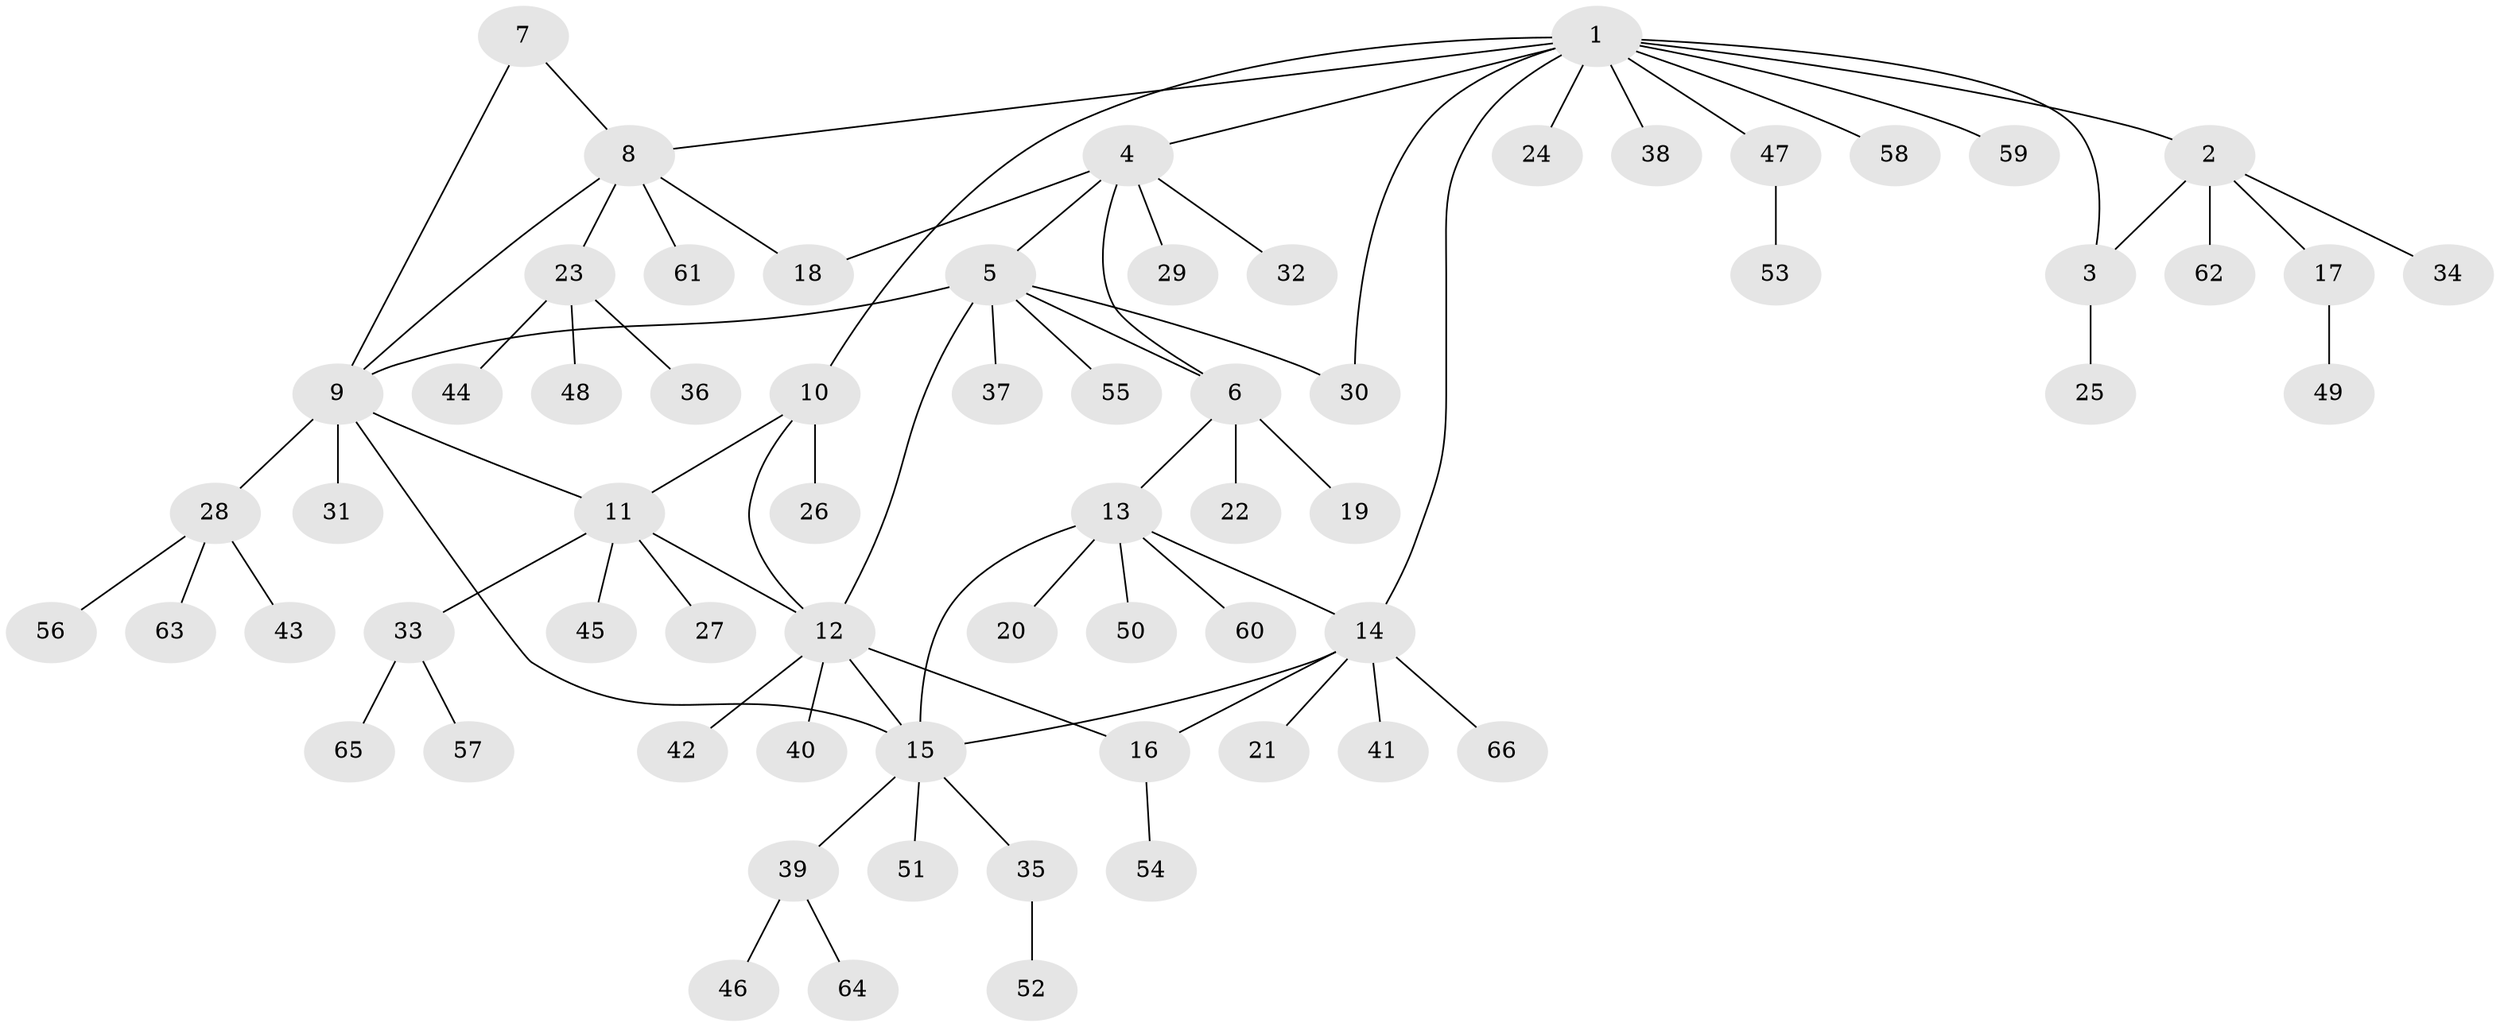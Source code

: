 // coarse degree distribution, {5: 0.06521739130434782, 6: 0.06521739130434782, 8: 0.021739130434782608, 7: 0.021739130434782608, 10: 0.043478260869565216, 2: 0.043478260869565216, 1: 0.7391304347826086}
// Generated by graph-tools (version 1.1) at 2025/58/03/04/25 21:58:20]
// undirected, 66 vertices, 79 edges
graph export_dot {
graph [start="1"]
  node [color=gray90,style=filled];
  1;
  2;
  3;
  4;
  5;
  6;
  7;
  8;
  9;
  10;
  11;
  12;
  13;
  14;
  15;
  16;
  17;
  18;
  19;
  20;
  21;
  22;
  23;
  24;
  25;
  26;
  27;
  28;
  29;
  30;
  31;
  32;
  33;
  34;
  35;
  36;
  37;
  38;
  39;
  40;
  41;
  42;
  43;
  44;
  45;
  46;
  47;
  48;
  49;
  50;
  51;
  52;
  53;
  54;
  55;
  56;
  57;
  58;
  59;
  60;
  61;
  62;
  63;
  64;
  65;
  66;
  1 -- 2;
  1 -- 3;
  1 -- 4;
  1 -- 8;
  1 -- 10;
  1 -- 14;
  1 -- 24;
  1 -- 30;
  1 -- 38;
  1 -- 47;
  1 -- 58;
  1 -- 59;
  2 -- 3;
  2 -- 17;
  2 -- 34;
  2 -- 62;
  3 -- 25;
  4 -- 5;
  4 -- 6;
  4 -- 18;
  4 -- 29;
  4 -- 32;
  5 -- 6;
  5 -- 9;
  5 -- 12;
  5 -- 30;
  5 -- 37;
  5 -- 55;
  6 -- 13;
  6 -- 19;
  6 -- 22;
  7 -- 8;
  7 -- 9;
  8 -- 9;
  8 -- 18;
  8 -- 23;
  8 -- 61;
  9 -- 11;
  9 -- 15;
  9 -- 28;
  9 -- 31;
  10 -- 11;
  10 -- 12;
  10 -- 26;
  11 -- 12;
  11 -- 27;
  11 -- 33;
  11 -- 45;
  12 -- 15;
  12 -- 16;
  12 -- 40;
  12 -- 42;
  13 -- 14;
  13 -- 15;
  13 -- 20;
  13 -- 50;
  13 -- 60;
  14 -- 15;
  14 -- 16;
  14 -- 21;
  14 -- 41;
  14 -- 66;
  15 -- 35;
  15 -- 39;
  15 -- 51;
  16 -- 54;
  17 -- 49;
  23 -- 36;
  23 -- 44;
  23 -- 48;
  28 -- 43;
  28 -- 56;
  28 -- 63;
  33 -- 57;
  33 -- 65;
  35 -- 52;
  39 -- 46;
  39 -- 64;
  47 -- 53;
}
